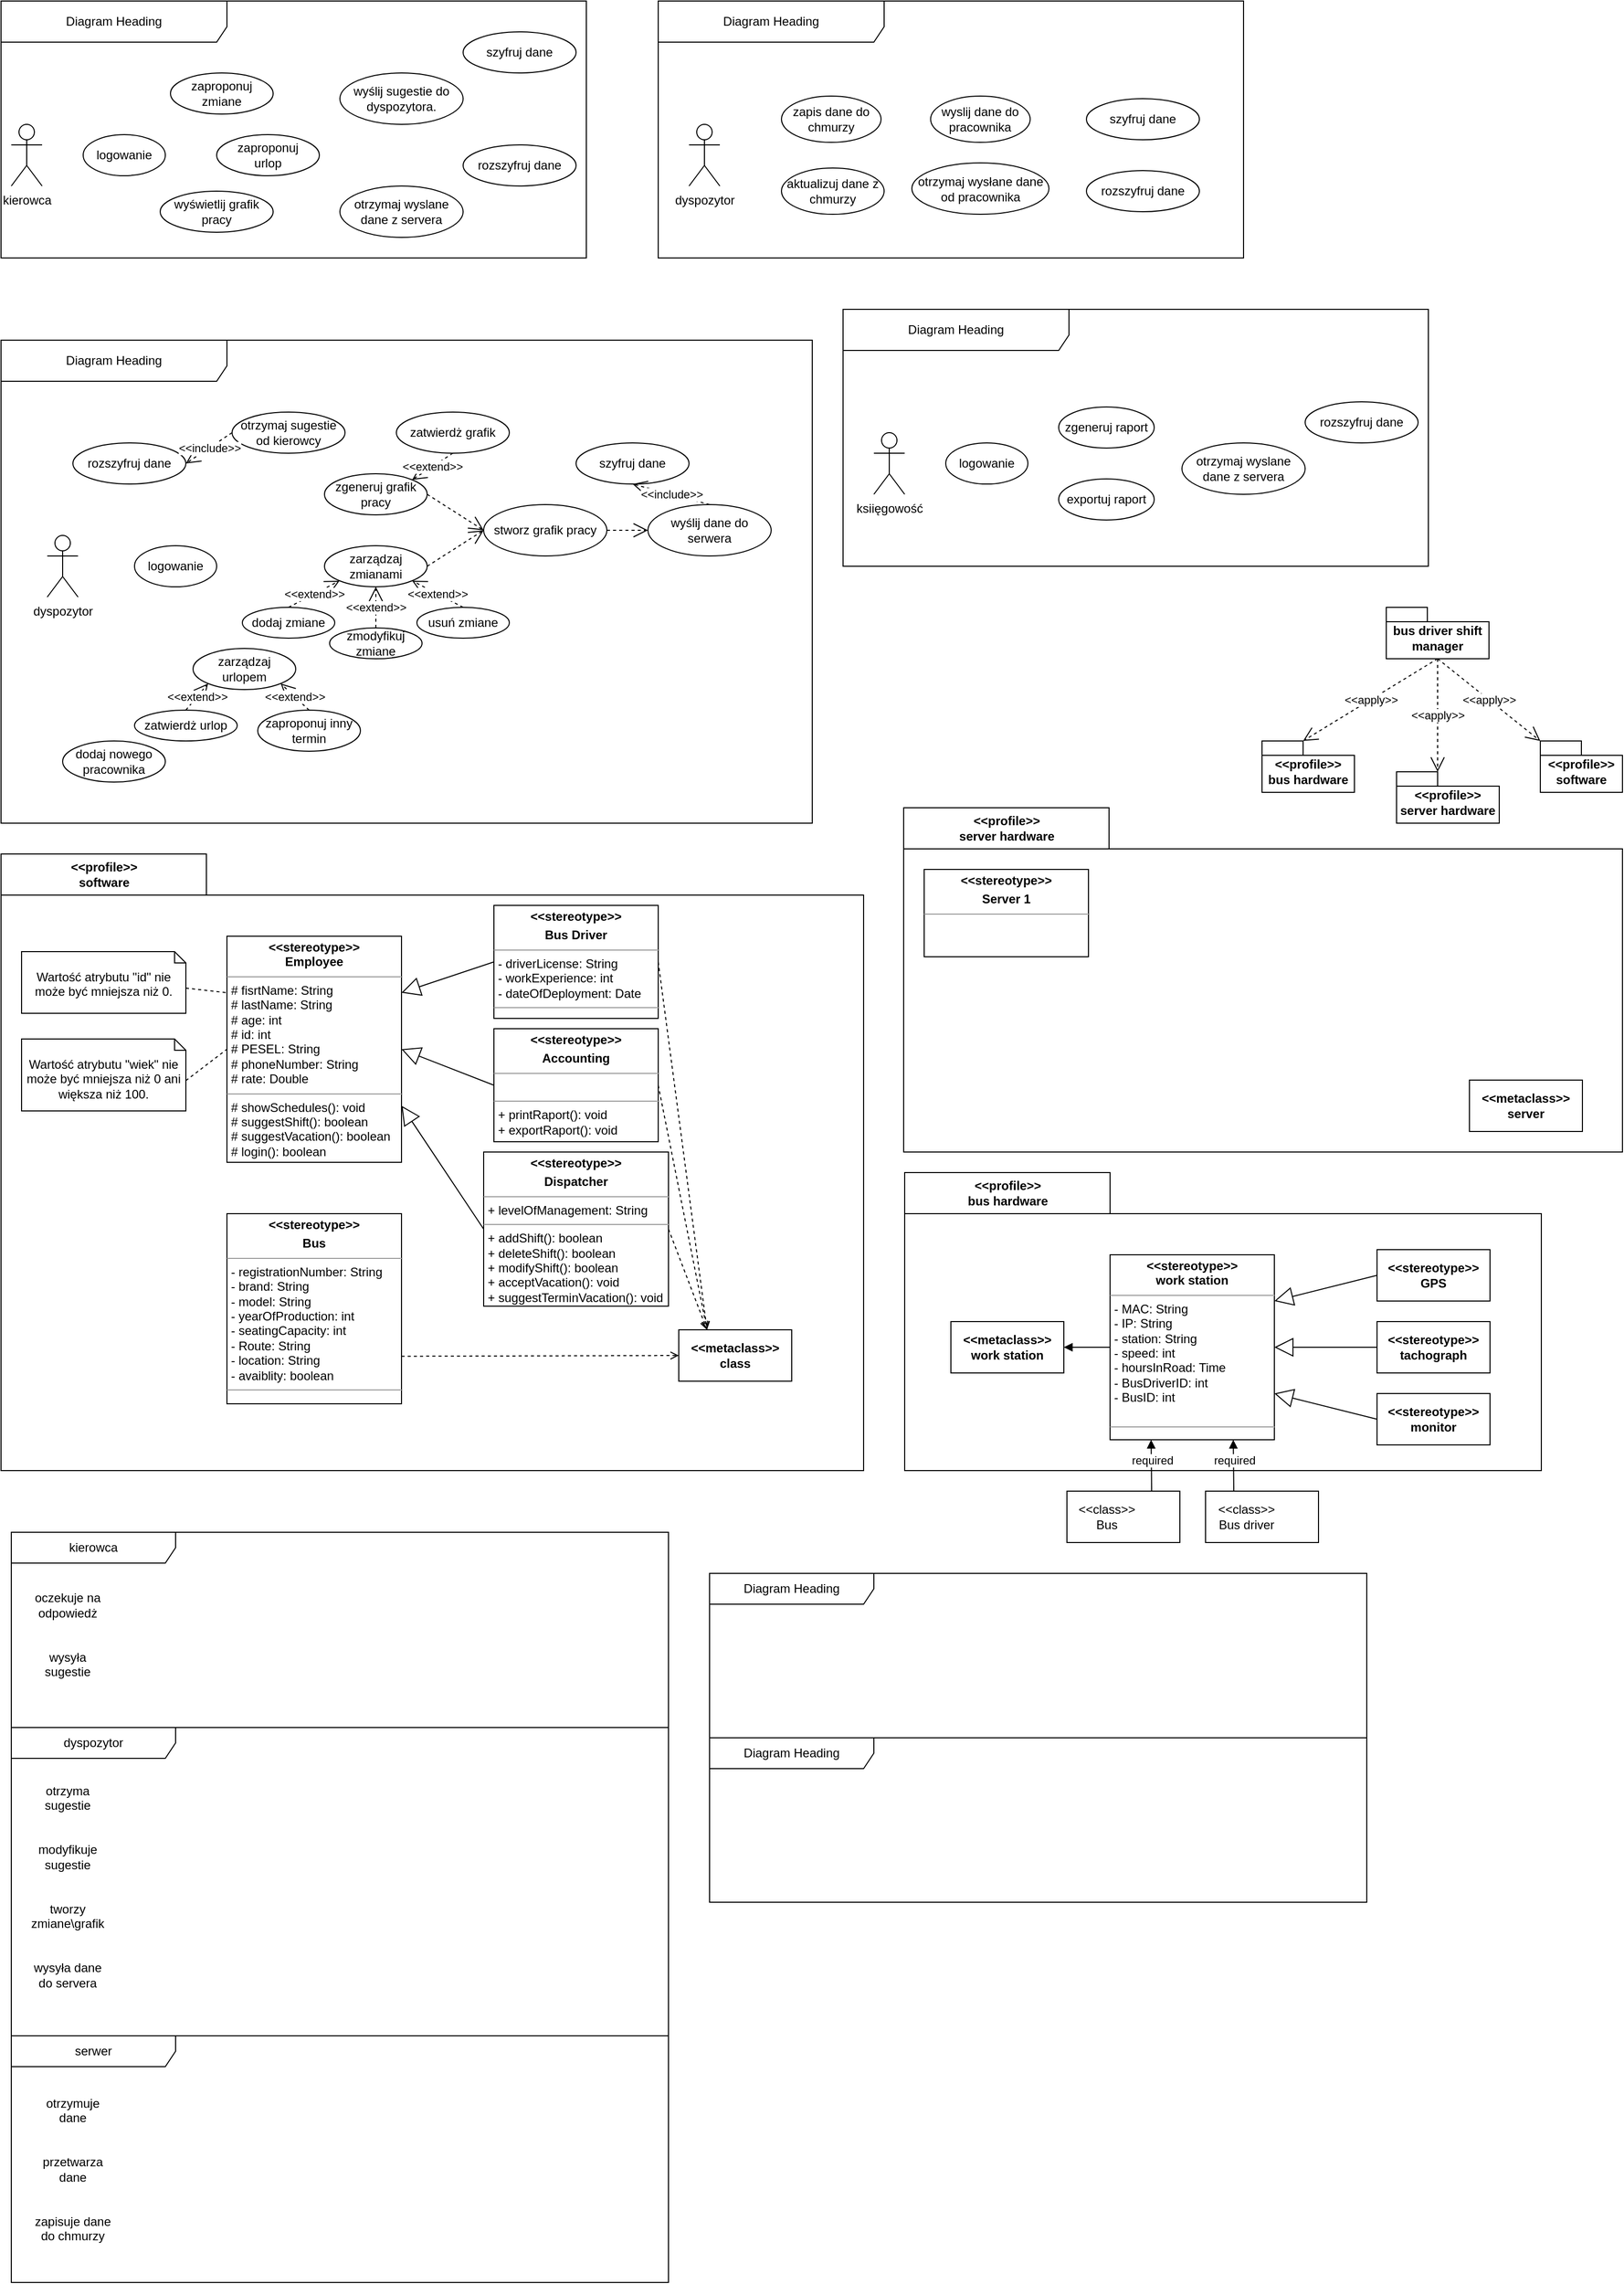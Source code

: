 <mxfile version="22.1.3" type="github">
  <diagram name="Сторінка-1" id="xnTz1qQAvWEni8UB2f_R">
    <mxGraphModel dx="1540" dy="1941" grid="1" gridSize="10" guides="1" tooltips="1" connect="1" arrows="1" fold="1" page="1" pageScale="1" pageWidth="827" pageHeight="1169" math="0" shadow="0">
      <root>
        <mxCell id="0" />
        <mxCell id="1" value="Фон" parent="0" />
        <mxCell id="kabTlLA1WyUW2wctdZ1g-15" value="Diagram Heading" style="shape=umlFrame;whiteSpace=wrap;html=1;pointerEvents=0;recursiveResize=0;container=1;collapsible=0;width=220;height=40;" parent="1" vertex="1">
          <mxGeometry x="30" y="-1130" width="570" height="250" as="geometry" />
        </mxCell>
        <mxCell id="P6PJdirL0BoatEf3D1-n-10" value="kierowca&lt;br&gt;" style="shape=umlActor;verticalLabelPosition=bottom;verticalAlign=top;html=1;" vertex="1" parent="kabTlLA1WyUW2wctdZ1g-15">
          <mxGeometry x="10" y="120" width="30" height="60" as="geometry" />
        </mxCell>
        <mxCell id="P6PJdirL0BoatEf3D1-n-11" value="logowanie" style="ellipse;whiteSpace=wrap;html=1;" vertex="1" parent="kabTlLA1WyUW2wctdZ1g-15">
          <mxGeometry x="80" y="130" width="80" height="40" as="geometry" />
        </mxCell>
        <mxCell id="P6PJdirL0BoatEf3D1-n-12" value="zaproponuj zmiane" style="ellipse;whiteSpace=wrap;html=1;" vertex="1" parent="kabTlLA1WyUW2wctdZ1g-15">
          <mxGeometry x="165" y="70" width="100" height="40" as="geometry" />
        </mxCell>
        <mxCell id="P6PJdirL0BoatEf3D1-n-13" value="zaproponuj &lt;br&gt;urlop" style="ellipse;whiteSpace=wrap;html=1;" vertex="1" parent="kabTlLA1WyUW2wctdZ1g-15">
          <mxGeometry x="210" y="130" width="100" height="40" as="geometry" />
        </mxCell>
        <mxCell id="P6PJdirL0BoatEf3D1-n-14" value="wyświetlij grafik pracy" style="ellipse;whiteSpace=wrap;html=1;" vertex="1" parent="kabTlLA1WyUW2wctdZ1g-15">
          <mxGeometry x="155" y="185" width="110" height="40" as="geometry" />
        </mxCell>
        <mxCell id="P6PJdirL0BoatEf3D1-n-16" value="otrzymaj wyslane dane z servera" style="ellipse;whiteSpace=wrap;html=1;" vertex="1" parent="kabTlLA1WyUW2wctdZ1g-15">
          <mxGeometry x="330" y="180" width="120" height="50" as="geometry" />
        </mxCell>
        <mxCell id="P6PJdirL0BoatEf3D1-n-17" value="rozszyfruj dane" style="ellipse;whiteSpace=wrap;html=1;" vertex="1" parent="kabTlLA1WyUW2wctdZ1g-15">
          <mxGeometry x="450" y="140" width="110" height="40" as="geometry" />
        </mxCell>
        <mxCell id="P6PJdirL0BoatEf3D1-n-18" value="wyślij sugestie do dyspozytora." style="ellipse;whiteSpace=wrap;html=1;" vertex="1" parent="kabTlLA1WyUW2wctdZ1g-15">
          <mxGeometry x="330" y="70" width="120" height="50" as="geometry" />
        </mxCell>
        <mxCell id="P6PJdirL0BoatEf3D1-n-19" value="szyfruj dane" style="ellipse;whiteSpace=wrap;html=1;" vertex="1" parent="kabTlLA1WyUW2wctdZ1g-15">
          <mxGeometry x="450" y="30" width="110" height="40" as="geometry" />
        </mxCell>
        <mxCell id="kabTlLA1WyUW2wctdZ1g-19" value="" style="shape=folder;fontStyle=1;spacingTop=10;tabWidth=200;tabHeight=40;tabPosition=left;html=1;whiteSpace=wrap;" parent="1" vertex="1">
          <mxGeometry x="30" y="-300" width="840" height="600" as="geometry" />
        </mxCell>
        <mxCell id="kabTlLA1WyUW2wctdZ1g-22" value="bus driver shift manager&lt;br&gt;" style="shape=folder;fontStyle=1;spacingTop=10;tabWidth=40;tabHeight=14;tabPosition=left;html=1;whiteSpace=wrap;" parent="1" vertex="1">
          <mxGeometry x="1379" y="-540" width="100" height="50" as="geometry" />
        </mxCell>
        <mxCell id="kabTlLA1WyUW2wctdZ1g-23" value="&amp;lt;&amp;lt;profile&amp;gt;&amp;gt;&lt;br&gt;bus hardware" style="shape=folder;fontStyle=1;spacingTop=10;tabWidth=40;tabHeight=14;tabPosition=left;html=1;whiteSpace=wrap;" parent="1" vertex="1">
          <mxGeometry x="1258" y="-410" width="90" height="50" as="geometry" />
        </mxCell>
        <mxCell id="kabTlLA1WyUW2wctdZ1g-24" value="&amp;lt;&amp;lt;profile&amp;gt;&amp;gt;&lt;br&gt;server hardware" style="shape=folder;fontStyle=1;spacingTop=10;tabWidth=40;tabHeight=14;tabPosition=left;html=1;whiteSpace=wrap;" parent="1" vertex="1">
          <mxGeometry x="1389" y="-380" width="100" height="50" as="geometry" />
        </mxCell>
        <mxCell id="kabTlLA1WyUW2wctdZ1g-25" value="&amp;lt;&amp;lt;profile&amp;gt;&amp;gt;&lt;br&gt;software" style="shape=folder;fontStyle=1;spacingTop=10;tabWidth=40;tabHeight=14;tabPosition=left;html=1;whiteSpace=wrap;" parent="1" vertex="1">
          <mxGeometry x="1529" y="-410" width="80" height="50" as="geometry" />
        </mxCell>
        <mxCell id="kabTlLA1WyUW2wctdZ1g-26" value="&amp;lt;&amp;lt;apply&amp;gt;&amp;gt;" style="endArrow=open;endSize=12;dashed=1;html=1;rounded=0;exitX=0.5;exitY=1;exitDx=0;exitDy=0;exitPerimeter=0;entryX=0;entryY=0;entryDx=40;entryDy=0;entryPerimeter=0;" parent="1" source="kabTlLA1WyUW2wctdZ1g-22" target="kabTlLA1WyUW2wctdZ1g-23" edge="1">
          <mxGeometry width="160" relative="1" as="geometry">
            <mxPoint x="1309" y="-430" as="sourcePoint" />
            <mxPoint x="1469" y="-430" as="targetPoint" />
          </mxGeometry>
        </mxCell>
        <mxCell id="kabTlLA1WyUW2wctdZ1g-27" value="&amp;lt;&amp;lt;apply&amp;gt;&amp;gt;" style="endArrow=open;endSize=12;dashed=1;html=1;rounded=0;exitX=0.5;exitY=1;exitDx=0;exitDy=0;exitPerimeter=0;entryX=0;entryY=0;entryDx=40;entryDy=0;entryPerimeter=0;" parent="1" source="kabTlLA1WyUW2wctdZ1g-22" target="kabTlLA1WyUW2wctdZ1g-24" edge="1">
          <mxGeometry width="160" relative="1" as="geometry">
            <mxPoint x="1434" y="-500" as="sourcePoint" />
            <mxPoint x="1309" y="-390" as="targetPoint" />
          </mxGeometry>
        </mxCell>
        <mxCell id="kabTlLA1WyUW2wctdZ1g-28" value="&amp;lt;&amp;lt;apply&amp;gt;&amp;gt;" style="endArrow=open;endSize=12;dashed=1;html=1;rounded=0;exitX=0.5;exitY=1;exitDx=0;exitDy=0;exitPerimeter=0;entryX=0;entryY=0;entryDx=0;entryDy=0;entryPerimeter=0;" parent="1" source="kabTlLA1WyUW2wctdZ1g-22" target="kabTlLA1WyUW2wctdZ1g-25" edge="1">
          <mxGeometry width="160" relative="1" as="geometry">
            <mxPoint x="1439" y="-500" as="sourcePoint" />
            <mxPoint x="1439" y="-350" as="targetPoint" />
          </mxGeometry>
        </mxCell>
        <mxCell id="kabTlLA1WyUW2wctdZ1g-30" value="&amp;lt;&amp;lt;profile&amp;gt;&amp;gt;&lt;br&gt;software" style="text;align=center;fontStyle=1;verticalAlign=middle;spacingLeft=3;spacingRight=3;strokeColor=none;rotatable=0;points=[[0,0.5],[1,0.5]];portConstraint=eastwest;html=1;" parent="1" vertex="1">
          <mxGeometry x="30" y="-300" width="200" height="40" as="geometry" />
        </mxCell>
        <mxCell id="kabTlLA1WyUW2wctdZ1g-31" value="" style="shape=folder;fontStyle=1;spacingTop=10;tabWidth=200;tabHeight=40;tabPosition=left;html=1;whiteSpace=wrap;" parent="1" vertex="1">
          <mxGeometry x="910" y="10" width="620" height="290" as="geometry" />
        </mxCell>
        <mxCell id="kabTlLA1WyUW2wctdZ1g-32" value="" style="shape=folder;fontStyle=1;spacingTop=10;tabWidth=200;tabHeight=40;tabPosition=left;html=1;whiteSpace=wrap;" parent="1" vertex="1">
          <mxGeometry x="909" y="-345" width="700" height="335" as="geometry" />
        </mxCell>
        <mxCell id="kabTlLA1WyUW2wctdZ1g-33" value="&amp;lt;&amp;lt;profile&amp;gt;&amp;gt;&lt;br&gt;bus hardware" style="text;align=center;fontStyle=1;verticalAlign=middle;spacingLeft=3;spacingRight=3;strokeColor=none;rotatable=0;points=[[0,0.5],[1,0.5]];portConstraint=eastwest;html=1;" parent="1" vertex="1">
          <mxGeometry x="910" y="10" width="200" height="40" as="geometry" />
        </mxCell>
        <mxCell id="kabTlLA1WyUW2wctdZ1g-34" value="&amp;lt;&amp;lt;profile&amp;gt;&amp;gt;&lt;br&gt;server hardware" style="text;align=center;fontStyle=1;verticalAlign=middle;spacingLeft=3;spacingRight=3;strokeColor=none;rotatable=0;portConstraint=eastwest;html=1;" parent="1" vertex="1">
          <mxGeometry x="909" y="-345" width="200" height="40" as="geometry" />
        </mxCell>
        <mxCell id="kabTlLA1WyUW2wctdZ1g-43" value="&lt;p style=&quot;margin:0px;margin-top:4px;text-align:center;&quot;&gt;&lt;b&gt;&amp;lt;&amp;lt;stereotype&amp;gt;&amp;gt;&lt;br&gt;work station&lt;/b&gt;&lt;/p&gt;&lt;hr size=&quot;1&quot;&gt;&lt;p style=&quot;margin:0px;margin-left:4px;&quot;&gt;- MAC: String&lt;/p&gt;&lt;p style=&quot;margin:0px;margin-left:4px;&quot;&gt;- IP: String&lt;/p&gt;&lt;p style=&quot;margin:0px;margin-left:4px;&quot;&gt;- station: String&lt;/p&gt;&lt;p style=&quot;margin:0px;margin-left:4px;&quot;&gt;- speed: int&lt;/p&gt;&lt;p style=&quot;margin:0px;margin-left:4px;&quot;&gt;- hoursInRoad: Time&lt;/p&gt;&lt;p style=&quot;margin:0px;margin-left:4px;&quot;&gt;- BusDriverID: int&lt;/p&gt;&lt;p style=&quot;margin:0px;margin-left:4px;&quot;&gt;- BusID: int&amp;nbsp;&lt;/p&gt;&lt;br&gt;&lt;hr size=&quot;1&quot;&gt;&lt;p style=&quot;margin:0px;margin-left:4px;&quot;&gt;&lt;br&gt;&lt;/p&gt;" style="verticalAlign=top;align=left;overflow=fill;fontSize=12;fontFamily=Helvetica;html=1;whiteSpace=wrap;" parent="1" vertex="1">
          <mxGeometry x="1110" y="90" width="160" height="180" as="geometry" />
        </mxCell>
        <mxCell id="kabTlLA1WyUW2wctdZ1g-44" value="&lt;b&gt;&amp;lt;&amp;lt;metaclass&amp;gt;&amp;gt;&lt;br&gt;work station&lt;/b&gt;" style="html=1;whiteSpace=wrap;" parent="1" vertex="1">
          <mxGeometry x="955" y="155" width="110" height="50" as="geometry" />
        </mxCell>
        <mxCell id="kabTlLA1WyUW2wctdZ1g-47" value="" style="endArrow=block;startArrow=none;endFill=1;startFill=0;html=1;rounded=0;verticalAlign=middle;exitX=0;exitY=0.5;exitDx=0;exitDy=0;entryX=1;entryY=0.5;entryDx=0;entryDy=0;" parent="1" source="kabTlLA1WyUW2wctdZ1g-43" target="kabTlLA1WyUW2wctdZ1g-44" edge="1">
          <mxGeometry width="160" relative="1" as="geometry">
            <mxPoint x="-231" y="830" as="sourcePoint" />
            <mxPoint x="-71" y="830" as="targetPoint" />
          </mxGeometry>
        </mxCell>
        <mxCell id="kabTlLA1WyUW2wctdZ1g-48" value="&lt;b&gt;&amp;lt;&amp;lt;stereotype&amp;gt;&amp;gt;&lt;br&gt;GPS&lt;/b&gt;" style="html=1;whiteSpace=wrap;" parent="1" vertex="1">
          <mxGeometry x="1370" y="85" width="110" height="50" as="geometry" />
        </mxCell>
        <mxCell id="kabTlLA1WyUW2wctdZ1g-49" value="&lt;b style=&quot;border-color: var(--border-color);&quot;&gt;&amp;lt;&amp;lt;stereotype&amp;gt;&amp;gt;&lt;br&gt;tachograph&lt;br style=&quot;border-color: var(--border-color);&quot;&gt;&lt;/b&gt;" style="html=1;whiteSpace=wrap;" parent="1" vertex="1">
          <mxGeometry x="1370" y="155" width="110" height="50" as="geometry" />
        </mxCell>
        <mxCell id="kabTlLA1WyUW2wctdZ1g-50" value="&lt;b style=&quot;border-color: var(--border-color);&quot;&gt;&amp;lt;&amp;lt;stereotype&amp;gt;&amp;gt;&lt;br&gt;monitor&lt;br style=&quot;border-color: var(--border-color);&quot;&gt;&lt;/b&gt;" style="html=1;whiteSpace=wrap;" parent="1" vertex="1">
          <mxGeometry x="1370" y="225" width="110" height="50" as="geometry" />
        </mxCell>
        <mxCell id="kabTlLA1WyUW2wctdZ1g-51" value="" style="endArrow=block;endSize=16;endFill=0;html=1;rounded=0;exitX=0;exitY=0.5;exitDx=0;exitDy=0;entryX=1;entryY=0.25;entryDx=0;entryDy=0;" parent="1" source="kabTlLA1WyUW2wctdZ1g-48" target="kabTlLA1WyUW2wctdZ1g-43" edge="1">
          <mxGeometry x="0.003" width="160" relative="1" as="geometry">
            <mxPoint x="49" y="590" as="sourcePoint" />
            <mxPoint x="209" y="590" as="targetPoint" />
            <mxPoint as="offset" />
          </mxGeometry>
        </mxCell>
        <mxCell id="kabTlLA1WyUW2wctdZ1g-52" value="" style="endArrow=block;endSize=16;endFill=0;html=1;rounded=0;exitX=0;exitY=0.5;exitDx=0;exitDy=0;entryX=1;entryY=0.5;entryDx=0;entryDy=0;" parent="1" source="kabTlLA1WyUW2wctdZ1g-49" target="kabTlLA1WyUW2wctdZ1g-43" edge="1">
          <mxGeometry width="160" relative="1" as="geometry">
            <mxPoint x="129" y="580" as="sourcePoint" />
            <mxPoint x="69" y="640" as="targetPoint" />
          </mxGeometry>
        </mxCell>
        <mxCell id="kabTlLA1WyUW2wctdZ1g-53" value="" style="endArrow=block;endSize=16;endFill=0;html=1;rounded=0;exitX=0;exitY=0.5;exitDx=0;exitDy=0;entryX=1;entryY=0.75;entryDx=0;entryDy=0;" parent="1" source="kabTlLA1WyUW2wctdZ1g-50" target="kabTlLA1WyUW2wctdZ1g-43" edge="1">
          <mxGeometry width="160" relative="1" as="geometry">
            <mxPoint x="139" y="590" as="sourcePoint" />
            <mxPoint x="89" y="660" as="targetPoint" />
          </mxGeometry>
        </mxCell>
        <mxCell id="kabTlLA1WyUW2wctdZ1g-54" value="&lt;p style=&quot;margin:0px;margin-top:4px;text-align:center;&quot;&gt;&lt;b&gt;&amp;lt;&amp;lt;stereotype&amp;gt;&amp;gt;&lt;br&gt;Employee&lt;/b&gt;&lt;/p&gt;&lt;hr size=&quot;1&quot;&gt;&lt;p style=&quot;margin:0px;margin-left:4px;&quot;&gt;# fisrtName: String&lt;/p&gt;&lt;p style=&quot;margin:0px;margin-left:4px;&quot;&gt;# lastName: String&lt;/p&gt;&lt;p style=&quot;margin:0px;margin-left:4px;&quot;&gt;# age: int&lt;/p&gt;&lt;p style=&quot;margin:0px;margin-left:4px;&quot;&gt;# id: int&lt;/p&gt;&lt;p style=&quot;margin:0px;margin-left:4px;&quot;&gt;# PESEL: String&lt;/p&gt;&lt;p style=&quot;margin:0px;margin-left:4px;&quot;&gt;# phoneNumber: String&lt;/p&gt;&lt;p style=&quot;margin:0px;margin-left:4px;&quot;&gt;# rate: Double&lt;/p&gt;&lt;hr size=&quot;1&quot;&gt;&lt;p style=&quot;margin:0px;margin-left:4px;&quot;&gt;# showSchedules(): void&lt;/p&gt;&lt;p style=&quot;margin:0px;margin-left:4px;&quot;&gt;# suggestShift(): boolean&lt;/p&gt;&lt;p style=&quot;margin:0px;margin-left:4px;&quot;&gt;# suggestVacation(): boolean&lt;/p&gt;&lt;p style=&quot;margin:0px;margin-left:4px;&quot;&gt;# login(): boolean&lt;/p&gt;" style="verticalAlign=top;align=left;overflow=fill;fontSize=12;fontFamily=Helvetica;html=1;whiteSpace=wrap;" parent="1" vertex="1">
          <mxGeometry x="250" y="-220" width="170" height="220" as="geometry" />
        </mxCell>
        <mxCell id="kabTlLA1WyUW2wctdZ1g-55" value="&lt;p style=&quot;margin:0px;margin-top:4px;text-align:center;&quot;&gt;&lt;b&gt;&amp;lt;&amp;lt;stereotype&amp;gt;&amp;gt;&lt;/b&gt;&lt;/p&gt;&lt;p style=&quot;margin:0px;margin-top:4px;text-align:center;&quot;&gt;&lt;b&gt;Bus&lt;/b&gt;&lt;/p&gt;&lt;hr size=&quot;1&quot;&gt;&lt;p style=&quot;margin:0px;margin-left:4px;&quot;&gt;- registrationNumber: String&lt;/p&gt;&lt;p style=&quot;margin:0px;margin-left:4px;&quot;&gt;- brand: String&lt;/p&gt;&lt;p style=&quot;margin:0px;margin-left:4px;&quot;&gt;- model: String&lt;/p&gt;&lt;p style=&quot;margin:0px;margin-left:4px;&quot;&gt;- yearOfProduction: int&lt;/p&gt;&lt;p style=&quot;margin:0px;margin-left:4px;&quot;&gt;- seatingCapacity: int&lt;/p&gt;&lt;p style=&quot;margin:0px;margin-left:4px;&quot;&gt;- Route: String&lt;/p&gt;&lt;p style=&quot;margin:0px;margin-left:4px;&quot;&gt;- location: String&lt;/p&gt;&lt;p style=&quot;margin:0px;margin-left:4px;&quot;&gt;- avaiblity: boolean&lt;/p&gt;&lt;hr size=&quot;1&quot;&gt;&lt;p style=&quot;margin:0px;margin-left:4px;&quot;&gt;&lt;br&gt;&lt;/p&gt;" style="verticalAlign=top;align=left;overflow=fill;fontSize=12;fontFamily=Helvetica;html=1;whiteSpace=wrap;" parent="1" vertex="1">
          <mxGeometry x="250" y="50" width="170" height="185" as="geometry" />
        </mxCell>
        <mxCell id="kabTlLA1WyUW2wctdZ1g-56" value="&lt;p style=&quot;margin:0px;margin-top:4px;text-align:center;&quot;&gt;&lt;b&gt;&amp;lt;&amp;lt;stereotype&amp;gt;&amp;gt;&lt;/b&gt;&lt;/p&gt;&lt;p style=&quot;margin:0px;margin-top:4px;text-align:center;&quot;&gt;&lt;b&gt;Bus Driver&lt;/b&gt;&lt;/p&gt;&lt;hr size=&quot;1&quot;&gt;&lt;p style=&quot;margin:0px;margin-left:4px;&quot;&gt;- driverLicense: String&lt;/p&gt;&lt;p style=&quot;margin:0px;margin-left:4px;&quot;&gt;- workExperience: int&lt;/p&gt;&lt;p style=&quot;margin:0px;margin-left:4px;&quot;&gt;- dateOfDeployment: Date&lt;/p&gt;&lt;hr size=&quot;1&quot;&gt;&lt;p style=&quot;margin:0px;margin-left:4px;&quot;&gt;&lt;br&gt;&lt;/p&gt;" style="verticalAlign=top;align=left;overflow=fill;fontSize=12;fontFamily=Helvetica;html=1;whiteSpace=wrap;" parent="1" vertex="1">
          <mxGeometry x="510" y="-250" width="160" height="110" as="geometry" />
        </mxCell>
        <mxCell id="kabTlLA1WyUW2wctdZ1g-57" value="&lt;p style=&quot;margin:0px;margin-top:4px;text-align:center;&quot;&gt;&lt;b style=&quot;border-color: var(--border-color);&quot;&gt;&amp;lt;&amp;lt;stereotype&lt;/b&gt;&lt;b style=&quot;background-color: initial; border-color: var(--border-color);&quot;&gt;&amp;gt;&amp;gt;&lt;/b&gt;&lt;/p&gt;&lt;p style=&quot;margin:0px;margin-top:4px;text-align:center;&quot;&gt;&lt;b&gt;Dispatcher&lt;/b&gt;&lt;br&gt;&lt;/p&gt;&lt;hr size=&quot;1&quot;&gt;&lt;p style=&quot;margin:0px;margin-left:4px;&quot;&gt;+ levelOfManagement: String&lt;/p&gt;&lt;hr size=&quot;1&quot;&gt;&lt;p style=&quot;margin:0px;margin-left:4px;&quot;&gt;+ addShift(): boolean&lt;/p&gt;&lt;p style=&quot;margin:0px;margin-left:4px;&quot;&gt;+ deleteShift(): boolean&lt;/p&gt;&lt;p style=&quot;margin:0px;margin-left:4px;&quot;&gt;+ modifyShift(): boolean&lt;/p&gt;&lt;p style=&quot;margin:0px;margin-left:4px;&quot;&gt;+ acceptVacation(): void&lt;/p&gt;&lt;p style=&quot;margin:0px;margin-left:4px;&quot;&gt;+ suggestTerminVacation(): void&lt;/p&gt;" style="verticalAlign=top;align=left;overflow=fill;fontSize=12;fontFamily=Helvetica;html=1;whiteSpace=wrap;" parent="1" vertex="1">
          <mxGeometry x="500" y="-10" width="180" height="150" as="geometry" />
        </mxCell>
        <mxCell id="kabTlLA1WyUW2wctdZ1g-58" value="&lt;p style=&quot;margin:0px;margin-top:4px;text-align:center;&quot;&gt;&lt;b style=&quot;border-color: var(--border-color);&quot;&gt;&amp;lt;&amp;lt;stereotype&lt;/b&gt;&lt;b style=&quot;background-color: initial; border-color: var(--border-color);&quot;&gt;&amp;gt;&amp;gt;&lt;/b&gt;&lt;/p&gt;&lt;p style=&quot;margin:0px;margin-top:4px;text-align:center;&quot;&gt;&lt;b&gt;Accounting&lt;/b&gt;&lt;br&gt;&lt;/p&gt;&lt;hr size=&quot;1&quot;&gt;&lt;p style=&quot;margin:0px;margin-left:4px;&quot;&gt;&lt;br&gt;&lt;/p&gt;&lt;hr size=&quot;1&quot;&gt;&lt;p style=&quot;margin:0px;margin-left:4px;&quot;&gt;+ printRaport(): void&amp;nbsp;&lt;/p&gt;&lt;p style=&quot;margin:0px;margin-left:4px;&quot;&gt;+ exportRaport(): void&lt;/p&gt;" style="verticalAlign=top;align=left;overflow=fill;fontSize=12;fontFamily=Helvetica;html=1;whiteSpace=wrap;" parent="1" vertex="1">
          <mxGeometry x="510" y="-130" width="160" height="110" as="geometry" />
        </mxCell>
        <mxCell id="kabTlLA1WyUW2wctdZ1g-68" value="Wartość atrybutu &quot;id&quot; nie może być mniejsza niż 0." style="shape=note2;boundedLbl=1;whiteSpace=wrap;html=1;size=11;verticalAlign=top;align=center;" parent="1" vertex="1">
          <mxGeometry x="50" y="-205" width="160" height="60" as="geometry" />
        </mxCell>
        <mxCell id="kabTlLA1WyUW2wctdZ1g-69" value="Wartość atrybutu &quot;wiek&quot; nie może być mniejsza niż 0 ani większa niż 100." style="shape=note2;boundedLbl=1;whiteSpace=wrap;html=1;size=11;verticalAlign=top;align=center;" parent="1" vertex="1">
          <mxGeometry x="50" y="-120" width="160" height="70" as="geometry" />
        </mxCell>
        <mxCell id="kabTlLA1WyUW2wctdZ1g-70" value="" style="endArrow=none;startArrow=none;endFill=0;startFill=0;endSize=8;html=1;verticalAlign=bottom;dashed=1;labelBackgroundColor=none;rounded=0;exitX=0;exitY=0;exitDx=160;exitDy=35.5;exitPerimeter=0;entryX=0;entryY=0.25;entryDx=0;entryDy=0;" parent="1" source="kabTlLA1WyUW2wctdZ1g-68" target="kabTlLA1WyUW2wctdZ1g-54" edge="1">
          <mxGeometry width="160" relative="1" as="geometry">
            <mxPoint x="244" y="-300" as="sourcePoint" />
            <mxPoint x="404" y="-300" as="targetPoint" />
          </mxGeometry>
        </mxCell>
        <mxCell id="kabTlLA1WyUW2wctdZ1g-72" value="" style="endArrow=none;startArrow=none;endFill=0;startFill=0;endSize=8;html=1;verticalAlign=bottom;dashed=1;labelBackgroundColor=none;rounded=0;exitX=0;exitY=0;exitDx=160;exitDy=40.5;exitPerimeter=0;entryX=0;entryY=0.5;entryDx=0;entryDy=0;" parent="1" source="kabTlLA1WyUW2wctdZ1g-69" target="kabTlLA1WyUW2wctdZ1g-54" edge="1">
          <mxGeometry width="160" relative="1" as="geometry">
            <mxPoint x="220" y="-159" as="sourcePoint" />
            <mxPoint x="260" y="-152" as="targetPoint" />
          </mxGeometry>
        </mxCell>
        <mxCell id="kabTlLA1WyUW2wctdZ1g-73" value="&lt;b&gt;&amp;lt;&amp;lt;metaclass&amp;gt;&amp;gt;&lt;br&gt;class&lt;br&gt;&lt;/b&gt;" style="html=1;whiteSpace=wrap;" parent="1" vertex="1">
          <mxGeometry x="690" y="163" width="110" height="50" as="geometry" />
        </mxCell>
        <mxCell id="kabTlLA1WyUW2wctdZ1g-74" value="" style="html=1;verticalAlign=bottom;labelBackgroundColor=none;endArrow=open;endFill=0;dashed=1;rounded=0;entryX=0.25;entryY=0;entryDx=0;entryDy=0;exitX=1;exitY=0.5;exitDx=0;exitDy=0;" parent="1" source="kabTlLA1WyUW2wctdZ1g-57" target="kabTlLA1WyUW2wctdZ1g-73" edge="1">
          <mxGeometry width="160" relative="1" as="geometry">
            <mxPoint x="590" y="60" as="sourcePoint" />
            <mxPoint x="750" y="60" as="targetPoint" />
          </mxGeometry>
        </mxCell>
        <mxCell id="kabTlLA1WyUW2wctdZ1g-75" value="" style="html=1;verticalAlign=bottom;labelBackgroundColor=none;endArrow=open;endFill=0;dashed=1;rounded=0;entryX=0.25;entryY=0;entryDx=0;entryDy=0;exitX=1;exitY=0.5;exitDx=0;exitDy=0;" parent="1" source="kabTlLA1WyUW2wctdZ1g-58" target="kabTlLA1WyUW2wctdZ1g-73" edge="1">
          <mxGeometry width="160" relative="1" as="geometry">
            <mxPoint x="690" y="90" as="sourcePoint" />
            <mxPoint x="772" y="190" as="targetPoint" />
          </mxGeometry>
        </mxCell>
        <mxCell id="kabTlLA1WyUW2wctdZ1g-76" value="" style="html=1;verticalAlign=bottom;labelBackgroundColor=none;endArrow=open;endFill=0;dashed=1;rounded=0;entryX=0.25;entryY=0;entryDx=0;entryDy=0;exitX=1;exitY=0.5;exitDx=0;exitDy=0;" parent="1" source="kabTlLA1WyUW2wctdZ1g-56" target="kabTlLA1WyUW2wctdZ1g-73" edge="1">
          <mxGeometry width="160" relative="1" as="geometry">
            <mxPoint x="680" y="-60" as="sourcePoint" />
            <mxPoint x="772" y="190" as="targetPoint" />
          </mxGeometry>
        </mxCell>
        <mxCell id="kabTlLA1WyUW2wctdZ1g-77" value="" style="html=1;verticalAlign=bottom;labelBackgroundColor=none;endArrow=open;endFill=0;dashed=1;rounded=0;entryX=0;entryY=0.5;entryDx=0;entryDy=0;exitX=1;exitY=0.75;exitDx=0;exitDy=0;" parent="1" source="kabTlLA1WyUW2wctdZ1g-55" target="kabTlLA1WyUW2wctdZ1g-73" edge="1">
          <mxGeometry width="160" relative="1" as="geometry">
            <mxPoint x="680" y="-60" as="sourcePoint" />
            <mxPoint x="772" y="190" as="targetPoint" />
          </mxGeometry>
        </mxCell>
        <mxCell id="kabTlLA1WyUW2wctdZ1g-79" value="" style="endArrow=block;endSize=16;endFill=0;html=1;rounded=0;exitX=0;exitY=0.5;exitDx=0;exitDy=0;entryX=1;entryY=0.75;entryDx=0;entryDy=0;" parent="1" source="kabTlLA1WyUW2wctdZ1g-57" target="kabTlLA1WyUW2wctdZ1g-54" edge="1">
          <mxGeometry width="160" relative="1" as="geometry">
            <mxPoint x="390" y="150" as="sourcePoint" />
            <mxPoint x="550" y="150" as="targetPoint" />
          </mxGeometry>
        </mxCell>
        <mxCell id="kabTlLA1WyUW2wctdZ1g-80" value="" style="endArrow=block;endSize=16;endFill=0;html=1;rounded=0;exitX=0;exitY=0.5;exitDx=0;exitDy=0;entryX=1;entryY=0.5;entryDx=0;entryDy=0;" parent="1" source="kabTlLA1WyUW2wctdZ1g-58" target="kabTlLA1WyUW2wctdZ1g-54" edge="1">
          <mxGeometry width="160" relative="1" as="geometry">
            <mxPoint x="510" y="90" as="sourcePoint" />
            <mxPoint x="430" y="-45" as="targetPoint" />
          </mxGeometry>
        </mxCell>
        <mxCell id="kabTlLA1WyUW2wctdZ1g-81" value="" style="endArrow=block;endSize=16;endFill=0;html=1;rounded=0;exitX=0;exitY=0.5;exitDx=0;exitDy=0;entryX=1;entryY=0.25;entryDx=0;entryDy=0;" parent="1" source="kabTlLA1WyUW2wctdZ1g-56" target="kabTlLA1WyUW2wctdZ1g-54" edge="1">
          <mxGeometry width="160" relative="1" as="geometry">
            <mxPoint x="520" y="-60" as="sourcePoint" />
            <mxPoint x="430" y="-100" as="targetPoint" />
          </mxGeometry>
        </mxCell>
        <mxCell id="kabTlLA1WyUW2wctdZ1g-82" value="&lt;b&gt;&amp;lt;&amp;lt;metaclass&amp;gt;&amp;gt;&lt;br&gt;server&lt;br&gt;&lt;/b&gt;" style="html=1;whiteSpace=wrap;" parent="1" vertex="1">
          <mxGeometry x="1460" y="-80" width="110" height="50" as="geometry" />
        </mxCell>
        <mxCell id="P6PJdirL0BoatEf3D1-n-9" value="&lt;p style=&quot;margin:0px;margin-top:4px;text-align:center;&quot;&gt;&lt;b style=&quot;border-color: var(--border-color);&quot;&gt;&amp;lt;&amp;lt;stereotype&lt;/b&gt;&lt;b style=&quot;background-color: initial; border-color: var(--border-color);&quot;&gt;&amp;gt;&amp;gt;&lt;/b&gt;&lt;/p&gt;&lt;p style=&quot;margin:0px;margin-top:4px;text-align:center;&quot;&gt;&lt;b&gt;Server 1&lt;/b&gt;&lt;/p&gt;&lt;hr size=&quot;1&quot;&gt;&lt;p style=&quot;margin:0px;margin-left:4px;&quot;&gt;&lt;br&gt;&lt;/p&gt;" style="verticalAlign=top;align=left;overflow=fill;fontSize=12;fontFamily=Helvetica;html=1;whiteSpace=wrap;" vertex="1" parent="1">
          <mxGeometry x="929" y="-285" width="160" height="85" as="geometry" />
        </mxCell>
        <mxCell id="P6PJdirL0BoatEf3D1-n-20" value="Diagram Heading" style="shape=umlFrame;whiteSpace=wrap;html=1;pointerEvents=0;recursiveResize=0;container=1;collapsible=0;width=220;height=40;" vertex="1" parent="1">
          <mxGeometry x="30" y="-800" width="790" height="470" as="geometry" />
        </mxCell>
        <mxCell id="P6PJdirL0BoatEf3D1-n-21" value="dyspozytor" style="shape=umlActor;verticalLabelPosition=bottom;verticalAlign=top;html=1;" vertex="1" parent="P6PJdirL0BoatEf3D1-n-20">
          <mxGeometry x="45" y="190" width="30" height="60" as="geometry" />
        </mxCell>
        <mxCell id="P6PJdirL0BoatEf3D1-n-22" value="logowanie" style="ellipse;whiteSpace=wrap;html=1;" vertex="1" parent="P6PJdirL0BoatEf3D1-n-20">
          <mxGeometry x="130" y="200" width="80" height="40" as="geometry" />
        </mxCell>
        <mxCell id="P6PJdirL0BoatEf3D1-n-46" value="zgeneruj grafik pracy" style="ellipse;whiteSpace=wrap;html=1;" vertex="1" parent="P6PJdirL0BoatEf3D1-n-20">
          <mxGeometry x="315" y="130" width="100" height="40" as="geometry" />
        </mxCell>
        <mxCell id="P6PJdirL0BoatEf3D1-n-47" value="zarządzaj zmianami" style="ellipse;whiteSpace=wrap;html=1;" vertex="1" parent="P6PJdirL0BoatEf3D1-n-20">
          <mxGeometry x="315" y="200" width="100" height="40" as="geometry" />
        </mxCell>
        <mxCell id="P6PJdirL0BoatEf3D1-n-48" value="zarządzaj urlopem" style="ellipse;whiteSpace=wrap;html=1;" vertex="1" parent="P6PJdirL0BoatEf3D1-n-20">
          <mxGeometry x="187" y="300" width="100" height="40" as="geometry" />
        </mxCell>
        <mxCell id="P6PJdirL0BoatEf3D1-n-49" value="dodaj nowego pracownika" style="ellipse;whiteSpace=wrap;html=1;" vertex="1" parent="P6PJdirL0BoatEf3D1-n-20">
          <mxGeometry x="60" y="390" width="100" height="40" as="geometry" />
        </mxCell>
        <mxCell id="P6PJdirL0BoatEf3D1-n-50" value="otrzymaj sugestie od kierowcy" style="ellipse;whiteSpace=wrap;html=1;" vertex="1" parent="P6PJdirL0BoatEf3D1-n-20">
          <mxGeometry x="225" y="70" width="110" height="40" as="geometry" />
        </mxCell>
        <mxCell id="P6PJdirL0BoatEf3D1-n-51" value="rozszyfruj dane" style="ellipse;whiteSpace=wrap;html=1;" vertex="1" parent="P6PJdirL0BoatEf3D1-n-20">
          <mxGeometry x="70" y="100" width="110" height="40" as="geometry" />
        </mxCell>
        <mxCell id="P6PJdirL0BoatEf3D1-n-52" value="zatwierdż grafik" style="ellipse;whiteSpace=wrap;html=1;" vertex="1" parent="P6PJdirL0BoatEf3D1-n-20">
          <mxGeometry x="385" y="70" width="110" height="40" as="geometry" />
        </mxCell>
        <mxCell id="P6PJdirL0BoatEf3D1-n-53" value="dodaj zmiane" style="ellipse;whiteSpace=wrap;html=1;" vertex="1" parent="P6PJdirL0BoatEf3D1-n-20">
          <mxGeometry x="235" y="260" width="90" height="30" as="geometry" />
        </mxCell>
        <mxCell id="P6PJdirL0BoatEf3D1-n-54" value="zmodyfikuj zmiane" style="ellipse;whiteSpace=wrap;html=1;" vertex="1" parent="P6PJdirL0BoatEf3D1-n-20">
          <mxGeometry x="320" y="280" width="90" height="30" as="geometry" />
        </mxCell>
        <mxCell id="P6PJdirL0BoatEf3D1-n-55" value="usuń zmiane" style="ellipse;whiteSpace=wrap;html=1;" vertex="1" parent="P6PJdirL0BoatEf3D1-n-20">
          <mxGeometry x="405" y="260" width="90" height="30" as="geometry" />
        </mxCell>
        <mxCell id="P6PJdirL0BoatEf3D1-n-56" value="zatwierdż urlop" style="ellipse;whiteSpace=wrap;html=1;" vertex="1" parent="P6PJdirL0BoatEf3D1-n-20">
          <mxGeometry x="130" y="360" width="100" height="30" as="geometry" />
        </mxCell>
        <mxCell id="P6PJdirL0BoatEf3D1-n-57" value="zaproponuj inny termin" style="ellipse;whiteSpace=wrap;html=1;" vertex="1" parent="P6PJdirL0BoatEf3D1-n-20">
          <mxGeometry x="250" y="360" width="100" height="40" as="geometry" />
        </mxCell>
        <mxCell id="P6PJdirL0BoatEf3D1-n-58" value="stworz grafik pracy" style="ellipse;whiteSpace=wrap;html=1;" vertex="1" parent="P6PJdirL0BoatEf3D1-n-20">
          <mxGeometry x="470" y="160" width="120" height="50" as="geometry" />
        </mxCell>
        <mxCell id="P6PJdirL0BoatEf3D1-n-59" value="wyślij dane do serwera" style="ellipse;whiteSpace=wrap;html=1;" vertex="1" parent="P6PJdirL0BoatEf3D1-n-20">
          <mxGeometry x="630" y="160" width="120" height="50" as="geometry" />
        </mxCell>
        <mxCell id="P6PJdirL0BoatEf3D1-n-60" value="szyfruj dane" style="ellipse;whiteSpace=wrap;html=1;" vertex="1" parent="P6PJdirL0BoatEf3D1-n-20">
          <mxGeometry x="560" y="100" width="110" height="40" as="geometry" />
        </mxCell>
        <mxCell id="P6PJdirL0BoatEf3D1-n-62" value="&amp;lt;&amp;lt;extend&amp;gt;&amp;gt;" style="endArrow=open;endSize=12;dashed=1;html=1;rounded=0;exitX=0.5;exitY=0;exitDx=0;exitDy=0;entryX=0;entryY=1;entryDx=0;entryDy=0;" edge="1" parent="P6PJdirL0BoatEf3D1-n-20" source="P6PJdirL0BoatEf3D1-n-53" target="P6PJdirL0BoatEf3D1-n-47">
          <mxGeometry x="-0.005" width="160" relative="1" as="geometry">
            <mxPoint x="315" y="490" as="sourcePoint" />
            <mxPoint x="475" y="490" as="targetPoint" />
            <mxPoint as="offset" />
          </mxGeometry>
        </mxCell>
        <mxCell id="P6PJdirL0BoatEf3D1-n-64" value="&amp;lt;&amp;lt;extend&amp;gt;&amp;gt;" style="endArrow=open;endSize=12;dashed=1;html=1;rounded=0;exitX=0.5;exitY=0;exitDx=0;exitDy=0;entryX=0.5;entryY=1;entryDx=0;entryDy=0;" edge="1" parent="P6PJdirL0BoatEf3D1-n-20" source="P6PJdirL0BoatEf3D1-n-54" target="P6PJdirL0BoatEf3D1-n-47">
          <mxGeometry width="160" relative="1" as="geometry">
            <mxPoint x="295" y="260" as="sourcePoint" />
            <mxPoint x="340" y="244" as="targetPoint" />
          </mxGeometry>
        </mxCell>
        <mxCell id="P6PJdirL0BoatEf3D1-n-65" value="&amp;lt;&amp;lt;extend&amp;gt;&amp;gt;" style="endArrow=open;endSize=12;dashed=1;html=1;rounded=0;exitX=0.5;exitY=0;exitDx=0;exitDy=0;entryX=1;entryY=1;entryDx=0;entryDy=0;" edge="1" parent="P6PJdirL0BoatEf3D1-n-20" source="P6PJdirL0BoatEf3D1-n-55" target="P6PJdirL0BoatEf3D1-n-47">
          <mxGeometry width="160" relative="1" as="geometry">
            <mxPoint x="375" y="290" as="sourcePoint" />
            <mxPoint x="375" y="250" as="targetPoint" />
          </mxGeometry>
        </mxCell>
        <mxCell id="P6PJdirL0BoatEf3D1-n-66" value="&amp;lt;&amp;lt;extend&amp;gt;&amp;gt;" style="endArrow=open;endSize=12;dashed=1;html=1;rounded=0;exitX=0.5;exitY=0;exitDx=0;exitDy=0;entryX=0;entryY=1;entryDx=0;entryDy=0;" edge="1" parent="P6PJdirL0BoatEf3D1-n-20" source="P6PJdirL0BoatEf3D1-n-56" target="P6PJdirL0BoatEf3D1-n-48">
          <mxGeometry width="160" relative="1" as="geometry">
            <mxPoint x="290" y="270" as="sourcePoint" />
            <mxPoint x="340" y="244" as="targetPoint" />
          </mxGeometry>
        </mxCell>
        <mxCell id="P6PJdirL0BoatEf3D1-n-67" value="&amp;lt;&amp;lt;extend&amp;gt;&amp;gt;" style="endArrow=open;endSize=12;dashed=1;html=1;rounded=0;exitX=0.5;exitY=0;exitDx=0;exitDy=0;entryX=1;entryY=1;entryDx=0;entryDy=0;" edge="1" parent="P6PJdirL0BoatEf3D1-n-20" source="P6PJdirL0BoatEf3D1-n-57" target="P6PJdirL0BoatEf3D1-n-48">
          <mxGeometry width="160" relative="1" as="geometry">
            <mxPoint x="190" y="370" as="sourcePoint" />
            <mxPoint x="212" y="344" as="targetPoint" />
          </mxGeometry>
        </mxCell>
        <mxCell id="P6PJdirL0BoatEf3D1-n-68" value="&amp;lt;&amp;lt;extend&amp;gt;&amp;gt;" style="endArrow=open;endSize=12;dashed=1;html=1;rounded=0;exitX=0.5;exitY=1;exitDx=0;exitDy=0;entryX=1;entryY=0;entryDx=0;entryDy=0;" edge="1" parent="P6PJdirL0BoatEf3D1-n-20" source="P6PJdirL0BoatEf3D1-n-52" target="P6PJdirL0BoatEf3D1-n-46">
          <mxGeometry x="-0.005" width="160" relative="1" as="geometry">
            <mxPoint x="290" y="270" as="sourcePoint" />
            <mxPoint x="340" y="244" as="targetPoint" />
            <mxPoint as="offset" />
          </mxGeometry>
        </mxCell>
        <mxCell id="P6PJdirL0BoatEf3D1-n-69" value="" style="endArrow=open;endSize=12;dashed=1;html=1;rounded=0;exitX=1;exitY=0.5;exitDx=0;exitDy=0;entryX=0;entryY=0.5;entryDx=0;entryDy=0;" edge="1" parent="P6PJdirL0BoatEf3D1-n-20" source="P6PJdirL0BoatEf3D1-n-46" target="P6PJdirL0BoatEf3D1-n-58">
          <mxGeometry x="-0.005" width="160" relative="1" as="geometry">
            <mxPoint x="450" y="120" as="sourcePoint" />
            <mxPoint x="410" y="146" as="targetPoint" />
            <mxPoint as="offset" />
          </mxGeometry>
        </mxCell>
        <mxCell id="P6PJdirL0BoatEf3D1-n-70" value="" style="endArrow=open;endSize=12;dashed=1;html=1;rounded=0;exitX=1;exitY=0.5;exitDx=0;exitDy=0;entryX=0;entryY=0.5;entryDx=0;entryDy=0;" edge="1" parent="P6PJdirL0BoatEf3D1-n-20" source="P6PJdirL0BoatEf3D1-n-47" target="P6PJdirL0BoatEf3D1-n-58">
          <mxGeometry x="-0.005" width="160" relative="1" as="geometry">
            <mxPoint x="425" y="160" as="sourcePoint" />
            <mxPoint x="480" y="195" as="targetPoint" />
            <mxPoint as="offset" />
          </mxGeometry>
        </mxCell>
        <mxCell id="P6PJdirL0BoatEf3D1-n-71" value="" style="endArrow=open;endSize=12;dashed=1;html=1;rounded=0;exitX=1;exitY=0.5;exitDx=0;exitDy=0;entryX=0;entryY=0.5;entryDx=0;entryDy=0;" edge="1" parent="P6PJdirL0BoatEf3D1-n-20" source="P6PJdirL0BoatEf3D1-n-58" target="P6PJdirL0BoatEf3D1-n-59">
          <mxGeometry x="-0.005" width="160" relative="1" as="geometry">
            <mxPoint x="425" y="160" as="sourcePoint" />
            <mxPoint x="480" y="195" as="targetPoint" />
            <mxPoint as="offset" />
          </mxGeometry>
        </mxCell>
        <mxCell id="P6PJdirL0BoatEf3D1-n-72" value="&amp;lt;&amp;lt;include&amp;gt;&amp;gt;" style="endArrow=open;endSize=12;dashed=1;html=1;rounded=0;exitX=0.5;exitY=0;exitDx=0;exitDy=0;entryX=0.5;entryY=1;entryDx=0;entryDy=0;" edge="1" parent="P6PJdirL0BoatEf3D1-n-20" source="P6PJdirL0BoatEf3D1-n-59" target="P6PJdirL0BoatEf3D1-n-60">
          <mxGeometry x="-0.005" width="160" relative="1" as="geometry">
            <mxPoint x="450" y="120" as="sourcePoint" />
            <mxPoint x="410" y="146" as="targetPoint" />
            <mxPoint as="offset" />
          </mxGeometry>
        </mxCell>
        <mxCell id="P6PJdirL0BoatEf3D1-n-73" value="&amp;lt;&amp;lt;include&amp;gt;&amp;gt;" style="endArrow=open;endSize=12;dashed=1;html=1;rounded=0;exitX=0;exitY=0.5;exitDx=0;exitDy=0;entryX=1;entryY=0.5;entryDx=0;entryDy=0;" edge="1" parent="P6PJdirL0BoatEf3D1-n-20" source="P6PJdirL0BoatEf3D1-n-50" target="P6PJdirL0BoatEf3D1-n-51">
          <mxGeometry x="-0.005" width="160" relative="1" as="geometry">
            <mxPoint x="700" y="170" as="sourcePoint" />
            <mxPoint x="625" y="150" as="targetPoint" />
            <mxPoint as="offset" />
          </mxGeometry>
        </mxCell>
        <mxCell id="P6PJdirL0BoatEf3D1-n-30" value="Diagram Heading" style="shape=umlFrame;whiteSpace=wrap;html=1;pointerEvents=0;recursiveResize=0;container=1;collapsible=0;width=220;height=40;" vertex="1" parent="1">
          <mxGeometry x="850" y="-830" width="570" height="250" as="geometry" />
        </mxCell>
        <mxCell id="P6PJdirL0BoatEf3D1-n-31" value="ksiięgowość" style="shape=umlActor;verticalLabelPosition=bottom;verticalAlign=top;html=1;" vertex="1" parent="P6PJdirL0BoatEf3D1-n-30">
          <mxGeometry x="30" y="120" width="30" height="60" as="geometry" />
        </mxCell>
        <mxCell id="P6PJdirL0BoatEf3D1-n-32" value="logowanie" style="ellipse;whiteSpace=wrap;html=1;" vertex="1" parent="P6PJdirL0BoatEf3D1-n-30">
          <mxGeometry x="100" y="130" width="80" height="40" as="geometry" />
        </mxCell>
        <mxCell id="P6PJdirL0BoatEf3D1-n-37" value="zgeneruj raport" style="ellipse;whiteSpace=wrap;html=1;" vertex="1" parent="P6PJdirL0BoatEf3D1-n-30">
          <mxGeometry x="210" y="95" width="93" height="40" as="geometry" />
        </mxCell>
        <mxCell id="P6PJdirL0BoatEf3D1-n-38" value="exportuj raport" style="ellipse;whiteSpace=wrap;html=1;" vertex="1" parent="P6PJdirL0BoatEf3D1-n-30">
          <mxGeometry x="210" y="165" width="93" height="40" as="geometry" />
        </mxCell>
        <mxCell id="P6PJdirL0BoatEf3D1-n-39" value="otrzymaj wyslane dane z servera" style="ellipse;whiteSpace=wrap;html=1;" vertex="1" parent="P6PJdirL0BoatEf3D1-n-30">
          <mxGeometry x="330" y="130" width="120" height="50" as="geometry" />
        </mxCell>
        <mxCell id="P6PJdirL0BoatEf3D1-n-40" value="rozszyfruj dane" style="ellipse;whiteSpace=wrap;html=1;" vertex="1" parent="P6PJdirL0BoatEf3D1-n-30">
          <mxGeometry x="450" y="90" width="110" height="40" as="geometry" />
        </mxCell>
        <mxCell id="P6PJdirL0BoatEf3D1-n-33" value="Diagram Heading" style="shape=umlFrame;whiteSpace=wrap;html=1;pointerEvents=0;recursiveResize=0;container=1;collapsible=0;width=220;height=40;" vertex="1" parent="1">
          <mxGeometry x="670" y="-1130" width="570" height="250" as="geometry" />
        </mxCell>
        <mxCell id="P6PJdirL0BoatEf3D1-n-34" value="dyspozytor" style="shape=umlActor;verticalLabelPosition=bottom;verticalAlign=top;html=1;" vertex="1" parent="P6PJdirL0BoatEf3D1-n-33">
          <mxGeometry x="30" y="120" width="30" height="60" as="geometry" />
        </mxCell>
        <mxCell id="P6PJdirL0BoatEf3D1-n-35" value="zapis dane do chmurzy" style="ellipse;whiteSpace=wrap;html=1;" vertex="1" parent="P6PJdirL0BoatEf3D1-n-33">
          <mxGeometry x="120" y="92.5" width="97" height="45" as="geometry" />
        </mxCell>
        <mxCell id="P6PJdirL0BoatEf3D1-n-41" value="aktualizuj dane z chmurzy" style="ellipse;whiteSpace=wrap;html=1;" vertex="1" parent="P6PJdirL0BoatEf3D1-n-33">
          <mxGeometry x="120" y="162.5" width="100" height="45" as="geometry" />
        </mxCell>
        <mxCell id="P6PJdirL0BoatEf3D1-n-42" value="wyslij dane do pracownika" style="ellipse;whiteSpace=wrap;html=1;" vertex="1" parent="P6PJdirL0BoatEf3D1-n-33">
          <mxGeometry x="265.25" y="92.5" width="97" height="45" as="geometry" />
        </mxCell>
        <mxCell id="P6PJdirL0BoatEf3D1-n-43" value="otrzymaj wysłane dane od pracownika" style="ellipse;whiteSpace=wrap;html=1;" vertex="1" parent="P6PJdirL0BoatEf3D1-n-33">
          <mxGeometry x="247" y="157.5" width="133.5" height="50" as="geometry" />
        </mxCell>
        <mxCell id="P6PJdirL0BoatEf3D1-n-44" value="rozszyfruj dane" style="ellipse;whiteSpace=wrap;html=1;" vertex="1" parent="P6PJdirL0BoatEf3D1-n-33">
          <mxGeometry x="417" y="165" width="110" height="40" as="geometry" />
        </mxCell>
        <mxCell id="P6PJdirL0BoatEf3D1-n-45" value="szyfruj dane" style="ellipse;whiteSpace=wrap;html=1;" vertex="1" parent="P6PJdirL0BoatEf3D1-n-33">
          <mxGeometry x="417" y="95" width="110" height="40" as="geometry" />
        </mxCell>
        <mxCell id="P6PJdirL0BoatEf3D1-n-77" value="" style="html=1;whiteSpace=wrap;" vertex="1" parent="1">
          <mxGeometry x="1068" y="320" width="110" height="50" as="geometry" />
        </mxCell>
        <mxCell id="P6PJdirL0BoatEf3D1-n-78" value="" style="html=1;whiteSpace=wrap;" vertex="1" parent="1">
          <mxGeometry x="1203" y="320" width="110" height="50" as="geometry" />
        </mxCell>
        <mxCell id="P6PJdirL0BoatEf3D1-n-79" value="&amp;lt;&amp;lt;class&amp;gt;&amp;gt;&lt;br&gt;Bus" style="text;html=1;strokeColor=none;fillColor=none;align=center;verticalAlign=middle;whiteSpace=wrap;rounded=0;" vertex="1" parent="1">
          <mxGeometry x="1067" y="320" width="80" height="50" as="geometry" />
        </mxCell>
        <mxCell id="P6PJdirL0BoatEf3D1-n-80" value="&amp;lt;&amp;lt;class&amp;gt;&amp;gt;&lt;br style=&quot;border-color: var(--border-color);&quot;&gt;Bus driver" style="text;html=1;strokeColor=none;fillColor=none;align=center;verticalAlign=middle;whiteSpace=wrap;rounded=0;" vertex="1" parent="1">
          <mxGeometry x="1203" y="320" width="80" height="50" as="geometry" />
        </mxCell>
        <mxCell id="P6PJdirL0BoatEf3D1-n-81" value="" style="endArrow=block;startArrow=none;endFill=1;startFill=0;html=1;rounded=0;verticalAlign=middle;exitX=0.75;exitY=0;exitDx=0;exitDy=0;entryX=0.25;entryY=1;entryDx=0;entryDy=0;" edge="1" parent="1" source="P6PJdirL0BoatEf3D1-n-77" target="kabTlLA1WyUW2wctdZ1g-43">
          <mxGeometry width="160" relative="1" as="geometry">
            <mxPoint x="1120" y="190" as="sourcePoint" />
            <mxPoint x="1075" y="190" as="targetPoint" />
          </mxGeometry>
        </mxCell>
        <mxCell id="P6PJdirL0BoatEf3D1-n-82" value="required" style="edgeLabel;html=1;align=center;verticalAlign=middle;resizable=0;points=[];" vertex="1" connectable="0" parent="P6PJdirL0BoatEf3D1-n-81">
          <mxGeometry x="-0.527" relative="1" as="geometry">
            <mxPoint y="-18" as="offset" />
          </mxGeometry>
        </mxCell>
        <mxCell id="P6PJdirL0BoatEf3D1-n-83" value="" style="endArrow=block;startArrow=none;endFill=1;startFill=0;html=1;rounded=0;verticalAlign=middle;exitX=0.25;exitY=0;exitDx=0;exitDy=0;entryX=0.75;entryY=1;entryDx=0;entryDy=0;" edge="1" parent="1" source="P6PJdirL0BoatEf3D1-n-78" target="kabTlLA1WyUW2wctdZ1g-43">
          <mxGeometry width="160" relative="1" as="geometry">
            <mxPoint x="1160" y="330" as="sourcePoint" />
            <mxPoint x="1160" y="280" as="targetPoint" />
          </mxGeometry>
        </mxCell>
        <mxCell id="P6PJdirL0BoatEf3D1-n-84" value="required" style="edgeLabel;html=1;align=center;verticalAlign=middle;resizable=0;points=[];" vertex="1" connectable="0" parent="P6PJdirL0BoatEf3D1-n-83">
          <mxGeometry x="-0.527" relative="1" as="geometry">
            <mxPoint y="-18" as="offset" />
          </mxGeometry>
        </mxCell>
        <mxCell id="P6PJdirL0BoatEf3D1-n-85" value="kierowca" style="shape=umlFrame;whiteSpace=wrap;html=1;pointerEvents=0;recursiveResize=0;container=1;collapsible=0;width=160;" vertex="1" parent="1">
          <mxGeometry x="40" y="360" width="640" height="190" as="geometry" />
        </mxCell>
        <mxCell id="P6PJdirL0BoatEf3D1-n-96" value="oczekuje na odpowiedż&lt;br&gt;&lt;br&gt;&lt;br&gt;wysyła sugestie" style="text;html=1;strokeColor=none;fillColor=none;align=center;verticalAlign=middle;whiteSpace=wrap;rounded=0;" vertex="1" parent="P6PJdirL0BoatEf3D1-n-85">
          <mxGeometry x="20" y="50" width="70" height="100" as="geometry" />
        </mxCell>
        <mxCell id="P6PJdirL0BoatEf3D1-n-87" value="dyspozytor" style="shape=umlFrame;whiteSpace=wrap;html=1;pointerEvents=0;recursiveResize=0;container=1;collapsible=0;width=160;" vertex="1" parent="1">
          <mxGeometry x="40" y="550" width="640" height="300" as="geometry" />
        </mxCell>
        <mxCell id="P6PJdirL0BoatEf3D1-n-98" value="otrzyma sugestie&lt;br&gt;&lt;br&gt;&lt;br&gt;modyfikuje sugestie&lt;br&gt;&lt;br&gt;&lt;br&gt;tworzy zmiane\grafik&lt;br&gt;&lt;br&gt;&lt;br&gt;wysyła dane do servera" style="text;html=1;strokeColor=none;fillColor=none;align=center;verticalAlign=middle;whiteSpace=wrap;rounded=0;" vertex="1" parent="P6PJdirL0BoatEf3D1-n-87">
          <mxGeometry x="20" y="50" width="70" height="210" as="geometry" />
        </mxCell>
        <mxCell id="P6PJdirL0BoatEf3D1-n-89" value="serwer" style="shape=umlFrame;whiteSpace=wrap;html=1;pointerEvents=0;recursiveResize=0;container=1;collapsible=0;width=160;" vertex="1" parent="1">
          <mxGeometry x="40" y="850" width="640" height="240" as="geometry" />
        </mxCell>
        <mxCell id="P6PJdirL0BoatEf3D1-n-99" value="otrzymuje dane&lt;br&gt;&lt;br&gt;&lt;br&gt;przetwarza dane&lt;br&gt;&lt;br&gt;&lt;br&gt;zapisuje dane do chmurzy" style="text;html=1;strokeColor=none;fillColor=none;align=center;verticalAlign=middle;whiteSpace=wrap;rounded=0;" vertex="1" parent="P6PJdirL0BoatEf3D1-n-89">
          <mxGeometry x="20" y="50" width="80" height="160" as="geometry" />
        </mxCell>
        <mxCell id="P6PJdirL0BoatEf3D1-n-92" value="Diagram Heading" style="shape=umlFrame;whiteSpace=wrap;html=1;pointerEvents=0;recursiveResize=0;container=1;collapsible=0;width=160;" vertex="1" parent="1">
          <mxGeometry x="720" y="400" width="640" height="160" as="geometry" />
        </mxCell>
        <mxCell id="P6PJdirL0BoatEf3D1-n-94" value="Diagram Heading" style="shape=umlFrame;whiteSpace=wrap;html=1;pointerEvents=0;recursiveResize=0;container=1;collapsible=0;width=160;" vertex="1" parent="1">
          <mxGeometry x="720" y="560" width="640" height="160" as="geometry" />
        </mxCell>
      </root>
    </mxGraphModel>
  </diagram>
</mxfile>
